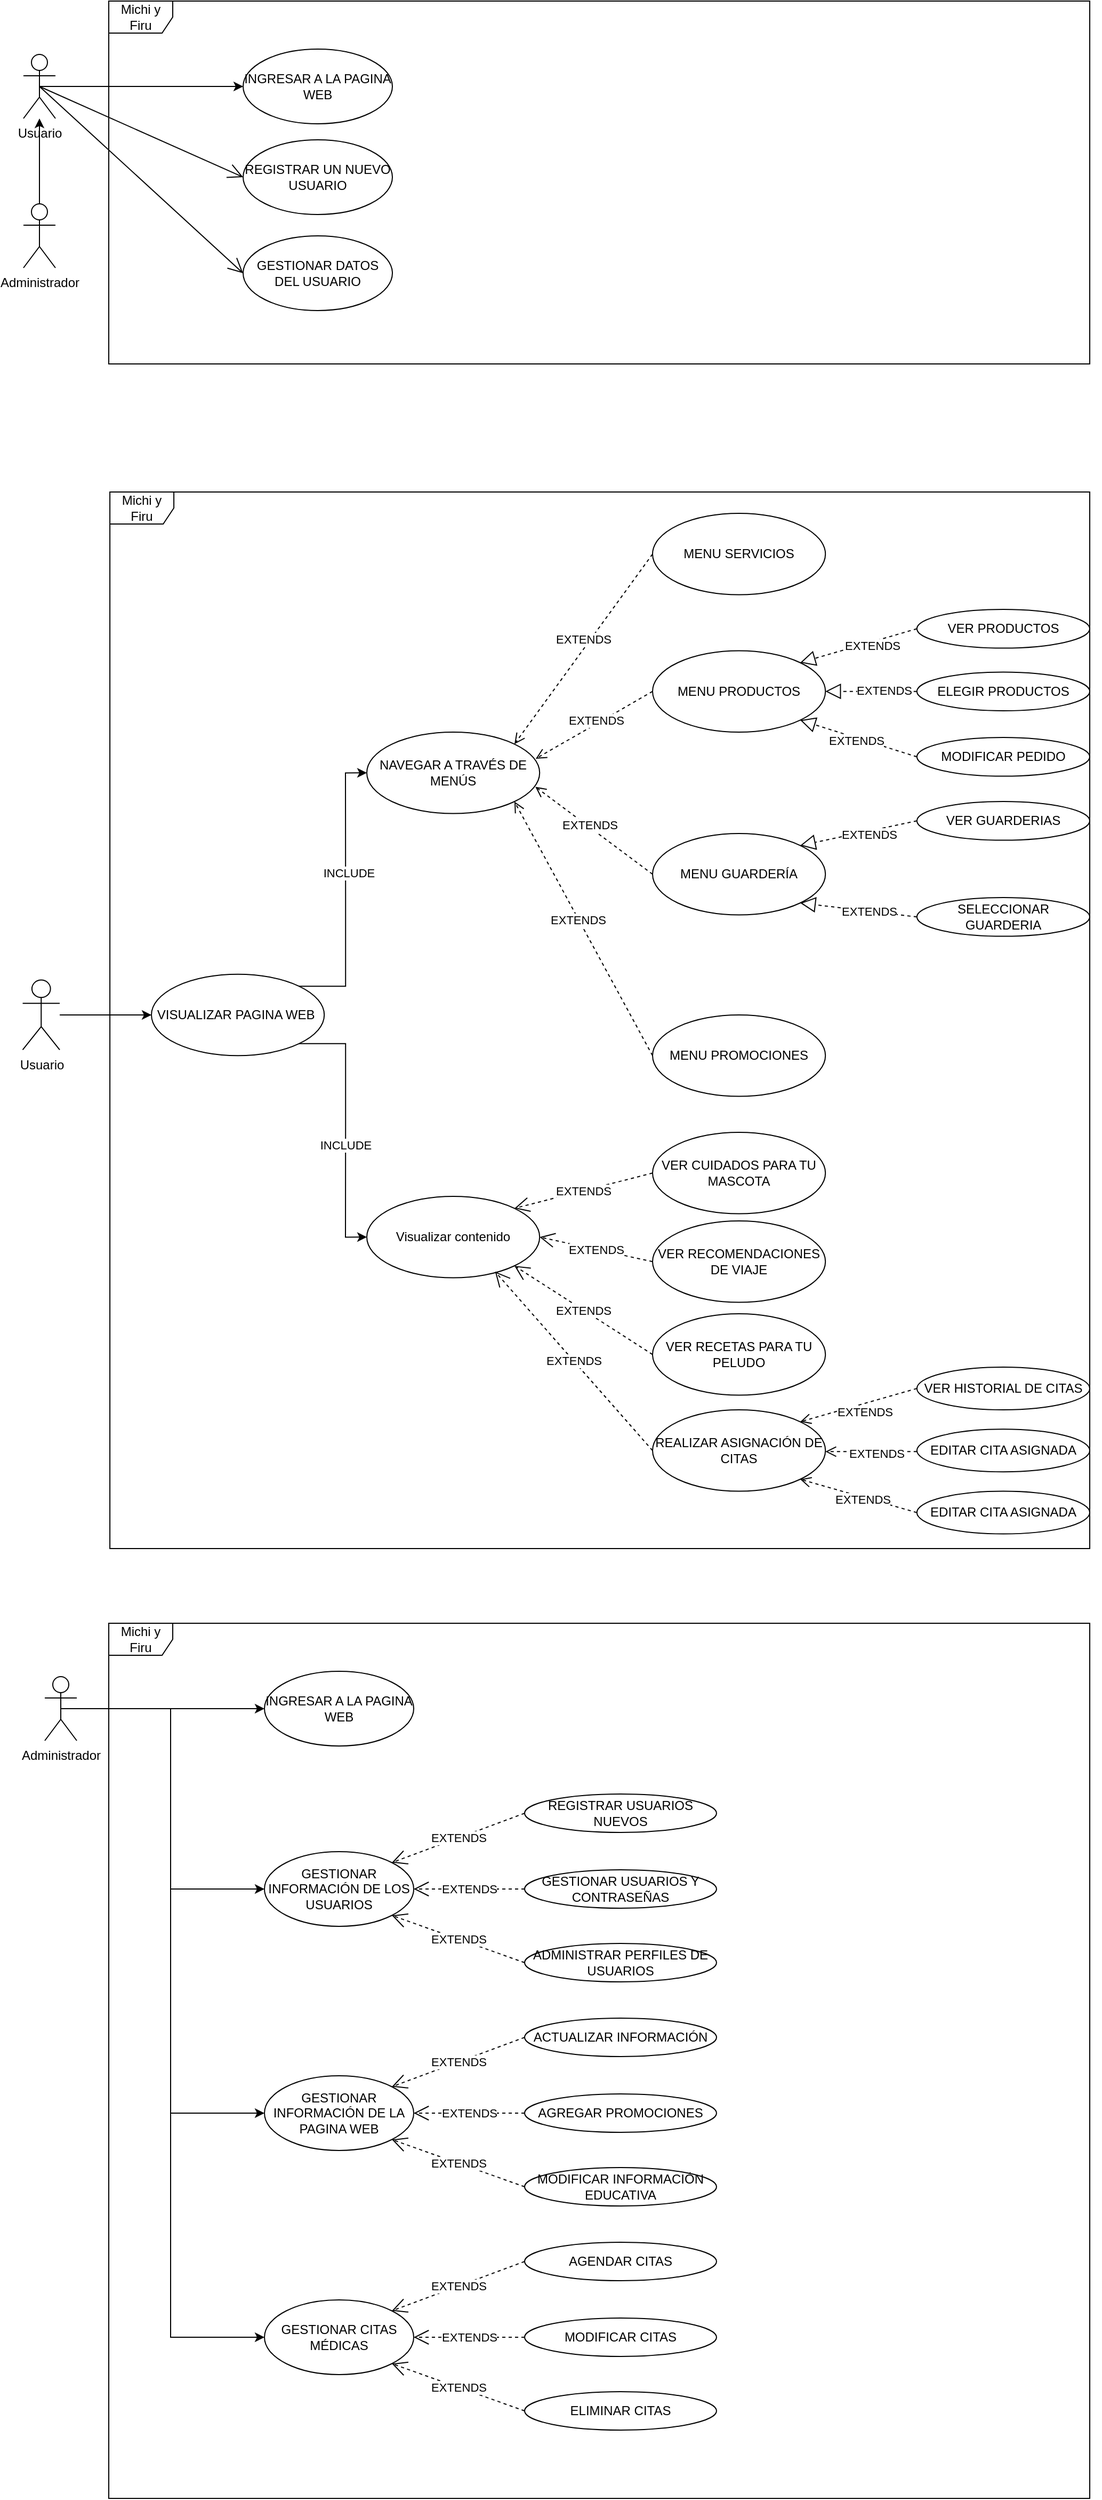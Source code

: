<mxfile version="22.0.8" type="device">
  <diagram name="Página-1" id="aVKlj-wph3ZYjXPx7Ir9">
    <mxGraphModel dx="1493" dy="584" grid="1" gridSize="10" guides="1" tooltips="1" connect="1" arrows="1" fold="1" page="1" pageScale="1" pageWidth="827" pageHeight="1169" math="0" shadow="0">
      <root>
        <mxCell id="0" />
        <mxCell id="1" parent="0" />
        <mxCell id="Cu-u3UZeV3YFpkfiLsuk-86" value="" style="group" vertex="1" connectable="0" parent="1">
          <mxGeometry x="39.26" y="480" width="1010.75" height="990" as="geometry" />
        </mxCell>
        <mxCell id="CFgbsGdyiQTh95iq2qeZ-24" value="Usuario" style="shape=umlActor;verticalLabelPosition=bottom;verticalAlign=top;html=1;outlineConnect=0;" parent="Cu-u3UZeV3YFpkfiLsuk-86" vertex="1">
          <mxGeometry y="457.3" width="34.737" height="65.4" as="geometry" />
        </mxCell>
        <mxCell id="CFgbsGdyiQTh95iq2qeZ-25" value="Michi y Firu" style="shape=umlFrame;whiteSpace=wrap;html=1;pointerEvents=0;" parent="Cu-u3UZeV3YFpkfiLsuk-86" vertex="1">
          <mxGeometry x="81.79" width="918.95" height="990" as="geometry" />
        </mxCell>
        <mxCell id="CFgbsGdyiQTh95iq2qeZ-28" value="VISUALIZAR PAGINA WEB&amp;nbsp;" style="ellipse;whiteSpace=wrap;html=1;" parent="Cu-u3UZeV3YFpkfiLsuk-86" vertex="1">
          <mxGeometry x="120.744" y="451.85" width="162.105" height="76.3" as="geometry" />
        </mxCell>
        <mxCell id="Cu-u3UZeV3YFpkfiLsuk-76" style="edgeStyle=orthogonalEdgeStyle;rounded=0;orthogonalLoop=1;jettySize=auto;html=1;" edge="1" parent="Cu-u3UZeV3YFpkfiLsuk-86" source="CFgbsGdyiQTh95iq2qeZ-24" target="CFgbsGdyiQTh95iq2qeZ-28">
          <mxGeometry relative="1" as="geometry" />
        </mxCell>
        <mxCell id="CFgbsGdyiQTh95iq2qeZ-32" value="NAVEGAR A TRAVÉS DE MENÚS" style="ellipse;whiteSpace=wrap;html=1;" parent="Cu-u3UZeV3YFpkfiLsuk-86" vertex="1">
          <mxGeometry x="322.744" y="225" width="162.105" height="76.3" as="geometry" />
        </mxCell>
        <mxCell id="CFgbsGdyiQTh95iq2qeZ-36" style="edgeStyle=orthogonalEdgeStyle;rounded=0;orthogonalLoop=1;jettySize=auto;html=1;exitX=1;exitY=0;exitDx=0;exitDy=0;entryX=0;entryY=0.5;entryDx=0;entryDy=0;" parent="Cu-u3UZeV3YFpkfiLsuk-86" source="CFgbsGdyiQTh95iq2qeZ-28" target="CFgbsGdyiQTh95iq2qeZ-32" edge="1">
          <mxGeometry relative="1" as="geometry" />
        </mxCell>
        <mxCell id="CFgbsGdyiQTh95iq2qeZ-37" value="INCLUDE" style="edgeLabel;html=1;align=center;verticalAlign=middle;resizable=0;points=[];" parent="CFgbsGdyiQTh95iq2qeZ-36" vertex="1" connectable="0">
          <mxGeometry x="0.137" y="-3" relative="1" as="geometry">
            <mxPoint as="offset" />
          </mxGeometry>
        </mxCell>
        <mxCell id="CFgbsGdyiQTh95iq2qeZ-34" value="Visualizar contenido" style="ellipse;whiteSpace=wrap;html=1;" parent="Cu-u3UZeV3YFpkfiLsuk-86" vertex="1">
          <mxGeometry x="322.744" y="660" width="162.105" height="76.3" as="geometry" />
        </mxCell>
        <mxCell id="CFgbsGdyiQTh95iq2qeZ-35" style="edgeStyle=orthogonalEdgeStyle;rounded=0;orthogonalLoop=1;jettySize=auto;html=1;exitX=1;exitY=1;exitDx=0;exitDy=0;entryX=0;entryY=0.5;entryDx=0;entryDy=0;" parent="Cu-u3UZeV3YFpkfiLsuk-86" source="CFgbsGdyiQTh95iq2qeZ-28" target="CFgbsGdyiQTh95iq2qeZ-34" edge="1">
          <mxGeometry relative="1" as="geometry" />
        </mxCell>
        <mxCell id="CFgbsGdyiQTh95iq2qeZ-38" value="INCLUDE" style="edgeLabel;html=1;align=center;verticalAlign=middle;resizable=0;points=[];" parent="CFgbsGdyiQTh95iq2qeZ-35" vertex="1" connectable="0">
          <mxGeometry x="0.133" relative="1" as="geometry">
            <mxPoint as="offset" />
          </mxGeometry>
        </mxCell>
        <mxCell id="CFgbsGdyiQTh95iq2qeZ-39" value="MENU SERVICIOS" style="ellipse;whiteSpace=wrap;html=1;" parent="Cu-u3UZeV3YFpkfiLsuk-86" vertex="1">
          <mxGeometry x="590.744" y="20" width="162.105" height="76.3" as="geometry" />
        </mxCell>
        <mxCell id="Cu-u3UZeV3YFpkfiLsuk-1" value="MENU PRODUCTOS" style="ellipse;whiteSpace=wrap;html=1;" vertex="1" parent="Cu-u3UZeV3YFpkfiLsuk-86">
          <mxGeometry x="590.744" y="148.7" width="162.105" height="76.3" as="geometry" />
        </mxCell>
        <mxCell id="Cu-u3UZeV3YFpkfiLsuk-2" value="MENU GUARDERÍA" style="ellipse;whiteSpace=wrap;html=1;" vertex="1" parent="Cu-u3UZeV3YFpkfiLsuk-86">
          <mxGeometry x="590.744" y="320" width="162.105" height="76.3" as="geometry" />
        </mxCell>
        <mxCell id="Cu-u3UZeV3YFpkfiLsuk-3" value="MENU PROMOCIONES" style="ellipse;whiteSpace=wrap;html=1;" vertex="1" parent="Cu-u3UZeV3YFpkfiLsuk-86">
          <mxGeometry x="590.744" y="490" width="162.105" height="76.3" as="geometry" />
        </mxCell>
        <mxCell id="Cu-u3UZeV3YFpkfiLsuk-12" value="EXTENDS" style="html=1;verticalAlign=bottom;endArrow=open;dashed=1;endSize=8;curved=0;rounded=0;exitX=0;exitY=0.5;exitDx=0;exitDy=0;entryX=1;entryY=0;entryDx=0;entryDy=0;" edge="1" parent="Cu-u3UZeV3YFpkfiLsuk-86" source="CFgbsGdyiQTh95iq2qeZ-39" target="CFgbsGdyiQTh95iq2qeZ-32">
          <mxGeometry relative="1" as="geometry">
            <mxPoint x="700.74" y="260" as="sourcePoint" />
            <mxPoint x="620.74" y="260" as="targetPoint" />
          </mxGeometry>
        </mxCell>
        <mxCell id="Cu-u3UZeV3YFpkfiLsuk-13" value="EXTENDS" style="html=1;verticalAlign=bottom;endArrow=open;dashed=1;endSize=8;curved=0;rounded=0;exitX=0;exitY=0.5;exitDx=0;exitDy=0;entryX=0.977;entryY=0.327;entryDx=0;entryDy=0;entryPerimeter=0;" edge="1" parent="Cu-u3UZeV3YFpkfiLsuk-86" source="Cu-u3UZeV3YFpkfiLsuk-1" target="CFgbsGdyiQTh95iq2qeZ-32">
          <mxGeometry x="0.015" y="5" relative="1" as="geometry">
            <mxPoint x="600.74" y="128" as="sourcePoint" />
            <mxPoint x="470.74" y="246" as="targetPoint" />
            <mxPoint as="offset" />
          </mxGeometry>
        </mxCell>
        <mxCell id="Cu-u3UZeV3YFpkfiLsuk-14" value="EXTENDS" style="html=1;verticalAlign=bottom;endArrow=open;dashed=1;endSize=8;curved=0;rounded=0;exitX=0;exitY=0.5;exitDx=0;exitDy=0;entryX=0.975;entryY=0.671;entryDx=0;entryDy=0;entryPerimeter=0;" edge="1" parent="Cu-u3UZeV3YFpkfiLsuk-86" source="Cu-u3UZeV3YFpkfiLsuk-2" target="CFgbsGdyiQTh95iq2qeZ-32">
          <mxGeometry x="0.015" y="5" relative="1" as="geometry">
            <mxPoint x="600.74" y="234" as="sourcePoint" />
            <mxPoint x="480.74" y="256" as="targetPoint" />
            <mxPoint as="offset" />
          </mxGeometry>
        </mxCell>
        <mxCell id="Cu-u3UZeV3YFpkfiLsuk-15" value="EXTENDS" style="html=1;verticalAlign=bottom;endArrow=open;dashed=1;endSize=8;curved=0;rounded=0;exitX=0;exitY=0.5;exitDx=0;exitDy=0;entryX=1;entryY=1;entryDx=0;entryDy=0;" edge="1" parent="Cu-u3UZeV3YFpkfiLsuk-86" source="Cu-u3UZeV3YFpkfiLsuk-3" target="CFgbsGdyiQTh95iq2qeZ-32">
          <mxGeometry x="0.015" y="5" relative="1" as="geometry">
            <mxPoint x="600.74" y="349" as="sourcePoint" />
            <mxPoint x="490.74" y="286" as="targetPoint" />
            <mxPoint as="offset" />
          </mxGeometry>
        </mxCell>
        <mxCell id="Cu-u3UZeV3YFpkfiLsuk-32" value="VER PRODUCTOS" style="ellipse;whiteSpace=wrap;html=1;" vertex="1" parent="Cu-u3UZeV3YFpkfiLsuk-86">
          <mxGeometry x="838.63" y="110" width="162.11" height="36.3" as="geometry" />
        </mxCell>
        <mxCell id="Cu-u3UZeV3YFpkfiLsuk-63" value="MODIFICAR PEDIDO" style="ellipse;whiteSpace=wrap;html=1;" vertex="1" parent="Cu-u3UZeV3YFpkfiLsuk-86">
          <mxGeometry x="838.63" y="230" width="162.11" height="36.3" as="geometry" />
        </mxCell>
        <mxCell id="Cu-u3UZeV3YFpkfiLsuk-62" value="ELEGIR PRODUCTOS" style="ellipse;whiteSpace=wrap;html=1;" vertex="1" parent="Cu-u3UZeV3YFpkfiLsuk-86">
          <mxGeometry x="838.63" y="168.7" width="162.11" height="36.3" as="geometry" />
        </mxCell>
        <mxCell id="Cu-u3UZeV3YFpkfiLsuk-64" value="" style="endArrow=block;dashed=1;endFill=0;endSize=12;html=1;rounded=0;exitX=0;exitY=0.5;exitDx=0;exitDy=0;entryX=1;entryY=0;entryDx=0;entryDy=0;" edge="1" parent="Cu-u3UZeV3YFpkfiLsuk-86" source="Cu-u3UZeV3YFpkfiLsuk-32" target="Cu-u3UZeV3YFpkfiLsuk-1">
          <mxGeometry width="160" relative="1" as="geometry">
            <mxPoint x="526.74" y="320" as="sourcePoint" />
            <mxPoint x="686.74" y="320" as="targetPoint" />
          </mxGeometry>
        </mxCell>
        <mxCell id="Cu-u3UZeV3YFpkfiLsuk-67" value="EXTENDS" style="edgeLabel;html=1;align=center;verticalAlign=middle;resizable=0;points=[];" vertex="1" connectable="0" parent="Cu-u3UZeV3YFpkfiLsuk-64">
          <mxGeometry x="-0.223" y="3" relative="1" as="geometry">
            <mxPoint as="offset" />
          </mxGeometry>
        </mxCell>
        <mxCell id="Cu-u3UZeV3YFpkfiLsuk-65" value="" style="endArrow=block;dashed=1;endFill=0;endSize=12;html=1;rounded=0;exitX=0;exitY=0.5;exitDx=0;exitDy=0;entryX=1;entryY=0.5;entryDx=0;entryDy=0;" edge="1" parent="Cu-u3UZeV3YFpkfiLsuk-86" source="Cu-u3UZeV3YFpkfiLsuk-62" target="Cu-u3UZeV3YFpkfiLsuk-1">
          <mxGeometry width="160" relative="1" as="geometry">
            <mxPoint x="803.74" y="184" as="sourcePoint" />
            <mxPoint x="739.74" y="207" as="targetPoint" />
          </mxGeometry>
        </mxCell>
        <mxCell id="Cu-u3UZeV3YFpkfiLsuk-68" value="EXTENDS" style="edgeLabel;html=1;align=center;verticalAlign=middle;resizable=0;points=[];" vertex="1" connectable="0" parent="Cu-u3UZeV3YFpkfiLsuk-65">
          <mxGeometry x="-0.275" y="-1" relative="1" as="geometry">
            <mxPoint as="offset" />
          </mxGeometry>
        </mxCell>
        <mxCell id="Cu-u3UZeV3YFpkfiLsuk-66" value="" style="endArrow=block;dashed=1;endFill=0;endSize=12;html=1;rounded=0;exitX=0;exitY=0.5;exitDx=0;exitDy=0;entryX=1;entryY=1;entryDx=0;entryDy=0;" edge="1" parent="Cu-u3UZeV3YFpkfiLsuk-86" source="Cu-u3UZeV3YFpkfiLsuk-63" target="Cu-u3UZeV3YFpkfiLsuk-1">
          <mxGeometry width="160" relative="1" as="geometry">
            <mxPoint x="803.74" y="184" as="sourcePoint" />
            <mxPoint x="739.74" y="207" as="targetPoint" />
          </mxGeometry>
        </mxCell>
        <mxCell id="Cu-u3UZeV3YFpkfiLsuk-69" value="EXTENDS" style="edgeLabel;html=1;align=center;verticalAlign=middle;resizable=0;points=[];" vertex="1" connectable="0" parent="Cu-u3UZeV3YFpkfiLsuk-66">
          <mxGeometry x="0.028" y="2" relative="1" as="geometry">
            <mxPoint as="offset" />
          </mxGeometry>
        </mxCell>
        <mxCell id="Cu-u3UZeV3YFpkfiLsuk-70" value="VER GUARDERIAS" style="ellipse;whiteSpace=wrap;html=1;" vertex="1" parent="Cu-u3UZeV3YFpkfiLsuk-86">
          <mxGeometry x="838.63" y="290" width="162.11" height="36.3" as="geometry" />
        </mxCell>
        <mxCell id="Cu-u3UZeV3YFpkfiLsuk-71" value="SELECCIONAR GUARDERIA" style="ellipse;whiteSpace=wrap;html=1;" vertex="1" parent="Cu-u3UZeV3YFpkfiLsuk-86">
          <mxGeometry x="838.63" y="380" width="162.11" height="36.3" as="geometry" />
        </mxCell>
        <mxCell id="Cu-u3UZeV3YFpkfiLsuk-72" value="" style="endArrow=block;dashed=1;endFill=0;endSize=12;html=1;rounded=0;exitX=0;exitY=0.5;exitDx=0;exitDy=0;entryX=1;entryY=0;entryDx=0;entryDy=0;" edge="1" parent="Cu-u3UZeV3YFpkfiLsuk-86" source="Cu-u3UZeV3YFpkfiLsuk-70" target="Cu-u3UZeV3YFpkfiLsuk-2">
          <mxGeometry width="160" relative="1" as="geometry">
            <mxPoint x="926.74" y="350" as="sourcePoint" />
            <mxPoint x="766.74" y="350" as="targetPoint" />
          </mxGeometry>
        </mxCell>
        <mxCell id="Cu-u3UZeV3YFpkfiLsuk-74" value="EXTENDS" style="edgeLabel;html=1;align=center;verticalAlign=middle;resizable=0;points=[];" vertex="1" connectable="0" parent="Cu-u3UZeV3YFpkfiLsuk-72">
          <mxGeometry x="-0.164" y="3" relative="1" as="geometry">
            <mxPoint as="offset" />
          </mxGeometry>
        </mxCell>
        <mxCell id="Cu-u3UZeV3YFpkfiLsuk-73" value="" style="endArrow=block;dashed=1;endFill=0;endSize=12;html=1;rounded=0;exitX=0;exitY=0.5;exitDx=0;exitDy=0;entryX=1;entryY=1;entryDx=0;entryDy=0;" edge="1" parent="Cu-u3UZeV3YFpkfiLsuk-86" source="Cu-u3UZeV3YFpkfiLsuk-71" target="Cu-u3UZeV3YFpkfiLsuk-2">
          <mxGeometry width="160" relative="1" as="geometry">
            <mxPoint x="926.74" y="350" as="sourcePoint" />
            <mxPoint x="766.74" y="350" as="targetPoint" />
          </mxGeometry>
        </mxCell>
        <mxCell id="Cu-u3UZeV3YFpkfiLsuk-75" value="EXTENDS" style="edgeLabel;html=1;align=center;verticalAlign=middle;resizable=0;points=[];" vertex="1" connectable="0" parent="Cu-u3UZeV3YFpkfiLsuk-73">
          <mxGeometry x="-0.1" y="4" relative="1" as="geometry">
            <mxPoint x="4" y="-4" as="offset" />
          </mxGeometry>
        </mxCell>
        <mxCell id="Cu-u3UZeV3YFpkfiLsuk-77" value="VER CUIDADOS PARA TU MASCOTA" style="ellipse;whiteSpace=wrap;html=1;" vertex="1" parent="Cu-u3UZeV3YFpkfiLsuk-86">
          <mxGeometry x="590.744" y="600" width="162.105" height="76.3" as="geometry" />
        </mxCell>
        <mxCell id="Cu-u3UZeV3YFpkfiLsuk-78" value="VER RECOMENDACIONES DE VIAJE" style="ellipse;whiteSpace=wrap;html=1;" vertex="1" parent="Cu-u3UZeV3YFpkfiLsuk-86">
          <mxGeometry x="590.744" y="683" width="162.105" height="76.3" as="geometry" />
        </mxCell>
        <mxCell id="Cu-u3UZeV3YFpkfiLsuk-79" value="VER RECETAS PARA TU PELUDO" style="ellipse;whiteSpace=wrap;html=1;" vertex="1" parent="Cu-u3UZeV3YFpkfiLsuk-86">
          <mxGeometry x="590.744" y="770" width="162.105" height="76.3" as="geometry" />
        </mxCell>
        <mxCell id="Cu-u3UZeV3YFpkfiLsuk-80" value="REALIZAR ASIGNACIÓN DE CITAS" style="ellipse;whiteSpace=wrap;html=1;" vertex="1" parent="Cu-u3UZeV3YFpkfiLsuk-86">
          <mxGeometry x="590.744" y="860" width="162.105" height="76.3" as="geometry" />
        </mxCell>
        <mxCell id="Cu-u3UZeV3YFpkfiLsuk-82" value="EXTENDS" style="endArrow=open;endSize=12;dashed=1;html=1;rounded=0;exitX=0;exitY=0.5;exitDx=0;exitDy=0;entryX=1;entryY=0;entryDx=0;entryDy=0;" edge="1" parent="Cu-u3UZeV3YFpkfiLsuk-86" source="Cu-u3UZeV3YFpkfiLsuk-77" target="CFgbsGdyiQTh95iq2qeZ-34">
          <mxGeometry width="160" relative="1" as="geometry">
            <mxPoint x="426.74" y="700" as="sourcePoint" />
            <mxPoint x="586.74" y="700" as="targetPoint" />
          </mxGeometry>
        </mxCell>
        <mxCell id="Cu-u3UZeV3YFpkfiLsuk-83" value="EXTENDS" style="endArrow=open;endSize=12;dashed=1;html=1;rounded=0;exitX=0;exitY=0.5;exitDx=0;exitDy=0;entryX=1;entryY=0.5;entryDx=0;entryDy=0;" edge="1" parent="Cu-u3UZeV3YFpkfiLsuk-86" source="Cu-u3UZeV3YFpkfiLsuk-78" target="CFgbsGdyiQTh95iq2qeZ-34">
          <mxGeometry width="160" relative="1" as="geometry">
            <mxPoint x="600.74" y="648" as="sourcePoint" />
            <mxPoint x="470.74" y="681" as="targetPoint" />
          </mxGeometry>
        </mxCell>
        <mxCell id="Cu-u3UZeV3YFpkfiLsuk-84" value="EXTENDS" style="endArrow=open;endSize=12;dashed=1;html=1;rounded=0;exitX=0;exitY=0.5;exitDx=0;exitDy=0;entryX=1;entryY=1;entryDx=0;entryDy=0;" edge="1" parent="Cu-u3UZeV3YFpkfiLsuk-86" source="Cu-u3UZeV3YFpkfiLsuk-79" target="CFgbsGdyiQTh95iq2qeZ-34">
          <mxGeometry width="160" relative="1" as="geometry">
            <mxPoint x="610.74" y="658" as="sourcePoint" />
            <mxPoint x="480.74" y="691" as="targetPoint" />
          </mxGeometry>
        </mxCell>
        <mxCell id="Cu-u3UZeV3YFpkfiLsuk-85" value="EXTENDS" style="endArrow=open;endSize=12;dashed=1;html=1;rounded=0;exitX=0;exitY=0.5;exitDx=0;exitDy=0;entryX=0.742;entryY=0.924;entryDx=0;entryDy=0;entryPerimeter=0;" edge="1" parent="Cu-u3UZeV3YFpkfiLsuk-86" source="Cu-u3UZeV3YFpkfiLsuk-80" target="CFgbsGdyiQTh95iq2qeZ-34">
          <mxGeometry width="160" relative="1" as="geometry">
            <mxPoint x="600.74" y="818" as="sourcePoint" />
            <mxPoint x="471.74" y="735" as="targetPoint" />
          </mxGeometry>
        </mxCell>
        <mxCell id="Cu-u3UZeV3YFpkfiLsuk-88" value="VER HISTORIAL DE CITAS" style="ellipse;whiteSpace=wrap;html=1;" vertex="1" parent="Cu-u3UZeV3YFpkfiLsuk-86">
          <mxGeometry x="838.64" y="820" width="162.11" height="40" as="geometry" />
        </mxCell>
        <mxCell id="Cu-u3UZeV3YFpkfiLsuk-91" value="EXTENDS" style="html=1;verticalAlign=bottom;endArrow=open;dashed=1;endSize=8;curved=0;rounded=0;exitX=0;exitY=0.5;exitDx=0;exitDy=0;entryX=1;entryY=0;entryDx=0;entryDy=0;" edge="1" parent="Cu-u3UZeV3YFpkfiLsuk-86" source="Cu-u3UZeV3YFpkfiLsuk-88" target="Cu-u3UZeV3YFpkfiLsuk-80">
          <mxGeometry x="-0.033" y="16" relative="1" as="geometry">
            <mxPoint x="600.74" y="770" as="sourcePoint" />
            <mxPoint x="520.74" y="770" as="targetPoint" />
            <mxPoint y="1" as="offset" />
          </mxGeometry>
        </mxCell>
        <mxCell id="Cu-u3UZeV3YFpkfiLsuk-93" value="EDITAR CITA ASIGNADA" style="ellipse;whiteSpace=wrap;html=1;" vertex="1" parent="Cu-u3UZeV3YFpkfiLsuk-86">
          <mxGeometry x="838.64" y="878.15" width="162.11" height="40" as="geometry" />
        </mxCell>
        <mxCell id="Cu-u3UZeV3YFpkfiLsuk-94" value="EXTENDS" style="html=1;verticalAlign=bottom;endArrow=open;dashed=1;endSize=8;curved=0;rounded=0;exitX=0;exitY=0.5;exitDx=0;exitDy=0;entryX=1;entryY=0.5;entryDx=0;entryDy=0;" edge="1" parent="Cu-u3UZeV3YFpkfiLsuk-86">
          <mxGeometry x="-0.117" y="11" relative="1" as="geometry">
            <mxPoint x="838.64" y="899.15" as="sourcePoint" />
            <mxPoint x="752.849" y="899.15" as="targetPoint" />
            <mxPoint as="offset" />
          </mxGeometry>
        </mxCell>
        <mxCell id="Cu-u3UZeV3YFpkfiLsuk-95" value="EDITAR CITA ASIGNADA" style="ellipse;whiteSpace=wrap;html=1;" vertex="1" parent="Cu-u3UZeV3YFpkfiLsuk-86">
          <mxGeometry x="838.64" y="936.3" width="162.11" height="40" as="geometry" />
        </mxCell>
        <mxCell id="Cu-u3UZeV3YFpkfiLsuk-96" value="EXTENDS" style="html=1;verticalAlign=bottom;endArrow=open;dashed=1;endSize=8;curved=0;rounded=0;exitX=0;exitY=0.5;exitDx=0;exitDy=0;entryX=1;entryY=1;entryDx=0;entryDy=0;" edge="1" parent="Cu-u3UZeV3YFpkfiLsuk-86" source="Cu-u3UZeV3YFpkfiLsuk-95" target="Cu-u3UZeV3YFpkfiLsuk-80">
          <mxGeometry x="-0.117" y="11" relative="1" as="geometry">
            <mxPoint x="848.64" y="909.15" as="sourcePoint" />
            <mxPoint x="762.849" y="909.15" as="targetPoint" />
            <mxPoint as="offset" />
          </mxGeometry>
        </mxCell>
        <mxCell id="Cu-u3UZeV3YFpkfiLsuk-119" value="" style="group" vertex="1" connectable="0" parent="1">
          <mxGeometry x="60" y="1540" width="980" height="820" as="geometry" />
        </mxCell>
        <mxCell id="Cu-u3UZeV3YFpkfiLsuk-130" style="edgeStyle=orthogonalEdgeStyle;rounded=0;orthogonalLoop=1;jettySize=auto;html=1;exitX=0.5;exitY=0.5;exitDx=0;exitDy=0;exitPerimeter=0;entryX=0;entryY=0.5;entryDx=0;entryDy=0;" edge="1" parent="Cu-u3UZeV3YFpkfiLsuk-119" source="Cu-u3UZeV3YFpkfiLsuk-120" target="Cu-u3UZeV3YFpkfiLsuk-126">
          <mxGeometry relative="1" as="geometry" />
        </mxCell>
        <mxCell id="Cu-u3UZeV3YFpkfiLsuk-131" style="edgeStyle=orthogonalEdgeStyle;rounded=0;orthogonalLoop=1;jettySize=auto;html=1;exitX=0.5;exitY=0.5;exitDx=0;exitDy=0;exitPerimeter=0;entryX=0;entryY=0.5;entryDx=0;entryDy=0;" edge="1" parent="Cu-u3UZeV3YFpkfiLsuk-119" source="Cu-u3UZeV3YFpkfiLsuk-120" target="Cu-u3UZeV3YFpkfiLsuk-127">
          <mxGeometry relative="1" as="geometry" />
        </mxCell>
        <mxCell id="Cu-u3UZeV3YFpkfiLsuk-135" style="edgeStyle=orthogonalEdgeStyle;rounded=0;orthogonalLoop=1;jettySize=auto;html=1;exitX=0.5;exitY=0.5;exitDx=0;exitDy=0;exitPerimeter=0;entryX=0;entryY=0.5;entryDx=0;entryDy=0;" edge="1" parent="Cu-u3UZeV3YFpkfiLsuk-119" source="Cu-u3UZeV3YFpkfiLsuk-120" target="Cu-u3UZeV3YFpkfiLsuk-134">
          <mxGeometry relative="1" as="geometry" />
        </mxCell>
        <mxCell id="Cu-u3UZeV3YFpkfiLsuk-120" value="Administrador" style="shape=umlActor;verticalLabelPosition=bottom;verticalAlign=top;html=1;outlineConnect=0;container=0;" vertex="1" parent="Cu-u3UZeV3YFpkfiLsuk-119">
          <mxGeometry y="50" width="30" height="60" as="geometry" />
        </mxCell>
        <mxCell id="Cu-u3UZeV3YFpkfiLsuk-121" value="Michi y Firu" style="shape=umlFrame;whiteSpace=wrap;html=1;pointerEvents=0;container=0;" vertex="1" parent="Cu-u3UZeV3YFpkfiLsuk-119">
          <mxGeometry x="60" width="920" height="820" as="geometry" />
        </mxCell>
        <mxCell id="Cu-u3UZeV3YFpkfiLsuk-124" value="INGRESAR A LA PAGINA WEB" style="ellipse;whiteSpace=wrap;html=1;container=0;" vertex="1" parent="Cu-u3UZeV3YFpkfiLsuk-119">
          <mxGeometry x="206" y="45" width="140" height="70" as="geometry" />
        </mxCell>
        <mxCell id="Cu-u3UZeV3YFpkfiLsuk-125" style="edgeStyle=orthogonalEdgeStyle;rounded=0;orthogonalLoop=1;jettySize=auto;html=1;exitX=0.5;exitY=0.5;exitDx=0;exitDy=0;exitPerimeter=0;" edge="1" parent="Cu-u3UZeV3YFpkfiLsuk-119" source="Cu-u3UZeV3YFpkfiLsuk-120" target="Cu-u3UZeV3YFpkfiLsuk-124">
          <mxGeometry relative="1" as="geometry" />
        </mxCell>
        <mxCell id="Cu-u3UZeV3YFpkfiLsuk-126" value="GESTIONAR INFORMACIÓN DE LOS USUARIOS" style="ellipse;whiteSpace=wrap;html=1;container=0;" vertex="1" parent="Cu-u3UZeV3YFpkfiLsuk-119">
          <mxGeometry x="206" y="214" width="140" height="70" as="geometry" />
        </mxCell>
        <mxCell id="Cu-u3UZeV3YFpkfiLsuk-127" value="GESTIONAR INFORMACIÓN DE LA PAGINA WEB" style="ellipse;whiteSpace=wrap;html=1;container=0;" vertex="1" parent="Cu-u3UZeV3YFpkfiLsuk-119">
          <mxGeometry x="206" y="424" width="140" height="70" as="geometry" />
        </mxCell>
        <mxCell id="Cu-u3UZeV3YFpkfiLsuk-132" value="REGISTRAR USUARIOS NUEVOS" style="ellipse;whiteSpace=wrap;html=1;container=0;" vertex="1" parent="Cu-u3UZeV3YFpkfiLsuk-119">
          <mxGeometry x="450" y="160" width="180" height="36" as="geometry" />
        </mxCell>
        <mxCell id="Cu-u3UZeV3YFpkfiLsuk-133" value="GESTIONAR USUARIOS Y CONTRASEÑAS" style="ellipse;whiteSpace=wrap;html=1;container=0;" vertex="1" parent="Cu-u3UZeV3YFpkfiLsuk-119">
          <mxGeometry x="450" y="231" width="180" height="36" as="geometry" />
        </mxCell>
        <mxCell id="Cu-u3UZeV3YFpkfiLsuk-134" value="GESTIONAR CITAS MÉDICAS" style="ellipse;whiteSpace=wrap;html=1;container=0;" vertex="1" parent="Cu-u3UZeV3YFpkfiLsuk-119">
          <mxGeometry x="206" y="634" width="140" height="70" as="geometry" />
        </mxCell>
        <mxCell id="Cu-u3UZeV3YFpkfiLsuk-136" value="ADMINISTRAR PERFILES DE USUARIOS" style="ellipse;whiteSpace=wrap;html=1;container=0;" vertex="1" parent="Cu-u3UZeV3YFpkfiLsuk-119">
          <mxGeometry x="450" y="300" width="180" height="36" as="geometry" />
        </mxCell>
        <mxCell id="Cu-u3UZeV3YFpkfiLsuk-137" value="EXTENDS" style="endArrow=open;endSize=12;dashed=1;html=1;rounded=0;exitX=0;exitY=0.5;exitDx=0;exitDy=0;entryX=1;entryY=0;entryDx=0;entryDy=0;" edge="1" parent="Cu-u3UZeV3YFpkfiLsuk-119" source="Cu-u3UZeV3YFpkfiLsuk-132" target="Cu-u3UZeV3YFpkfiLsuk-126">
          <mxGeometry width="160" relative="1" as="geometry">
            <mxPoint x="300" y="280" as="sourcePoint" />
            <mxPoint x="460" y="280" as="targetPoint" />
          </mxGeometry>
        </mxCell>
        <mxCell id="Cu-u3UZeV3YFpkfiLsuk-138" value="EXTENDS" style="endArrow=open;endSize=12;dashed=1;html=1;rounded=0;exitX=0;exitY=0.5;exitDx=0;exitDy=0;entryX=1;entryY=0.5;entryDx=0;entryDy=0;" edge="1" parent="Cu-u3UZeV3YFpkfiLsuk-119" source="Cu-u3UZeV3YFpkfiLsuk-133" target="Cu-u3UZeV3YFpkfiLsuk-126">
          <mxGeometry width="160" relative="1" as="geometry">
            <mxPoint x="300" y="280" as="sourcePoint" />
            <mxPoint x="460" y="280" as="targetPoint" />
          </mxGeometry>
        </mxCell>
        <mxCell id="Cu-u3UZeV3YFpkfiLsuk-139" value="EXTENDS" style="endArrow=open;endSize=12;dashed=1;html=1;rounded=0;exitX=0;exitY=0.5;exitDx=0;exitDy=0;entryX=1;entryY=1;entryDx=0;entryDy=0;" edge="1" parent="Cu-u3UZeV3YFpkfiLsuk-119" source="Cu-u3UZeV3YFpkfiLsuk-136" target="Cu-u3UZeV3YFpkfiLsuk-126">
          <mxGeometry width="160" relative="1" as="geometry">
            <mxPoint x="300" y="280" as="sourcePoint" />
            <mxPoint x="460" y="280" as="targetPoint" />
          </mxGeometry>
        </mxCell>
        <mxCell id="Cu-u3UZeV3YFpkfiLsuk-147" value="ACTUALIZAR INFORMACIÓN" style="ellipse;whiteSpace=wrap;html=1;container=0;" vertex="1" parent="Cu-u3UZeV3YFpkfiLsuk-119">
          <mxGeometry x="450" y="370" width="180" height="36" as="geometry" />
        </mxCell>
        <mxCell id="Cu-u3UZeV3YFpkfiLsuk-148" value="AGREGAR PROMOCIONES" style="ellipse;whiteSpace=wrap;html=1;container=0;" vertex="1" parent="Cu-u3UZeV3YFpkfiLsuk-119">
          <mxGeometry x="450" y="441" width="180" height="36" as="geometry" />
        </mxCell>
        <mxCell id="Cu-u3UZeV3YFpkfiLsuk-149" value="MODIFICAR INFORMACIÓN EDUCATIVA" style="ellipse;whiteSpace=wrap;html=1;container=0;" vertex="1" parent="Cu-u3UZeV3YFpkfiLsuk-119">
          <mxGeometry x="450" y="510" width="180" height="36" as="geometry" />
        </mxCell>
        <mxCell id="Cu-u3UZeV3YFpkfiLsuk-150" value="EXTENDS" style="endArrow=open;endSize=12;dashed=1;html=1;rounded=0;exitX=0;exitY=0.5;exitDx=0;exitDy=0;entryX=1;entryY=0;entryDx=0;entryDy=0;" edge="1" parent="Cu-u3UZeV3YFpkfiLsuk-119" source="Cu-u3UZeV3YFpkfiLsuk-147" target="Cu-u3UZeV3YFpkfiLsuk-127">
          <mxGeometry width="160" relative="1" as="geometry">
            <mxPoint x="300" y="490" as="sourcePoint" />
            <mxPoint x="326" y="434" as="targetPoint" />
          </mxGeometry>
        </mxCell>
        <mxCell id="Cu-u3UZeV3YFpkfiLsuk-151" value="EXTENDS" style="endArrow=open;endSize=12;dashed=1;html=1;rounded=0;exitX=0;exitY=0.5;exitDx=0;exitDy=0;entryX=1;entryY=0.5;entryDx=0;entryDy=0;" edge="1" parent="Cu-u3UZeV3YFpkfiLsuk-119" source="Cu-u3UZeV3YFpkfiLsuk-148" target="Cu-u3UZeV3YFpkfiLsuk-127">
          <mxGeometry width="160" relative="1" as="geometry">
            <mxPoint x="300" y="490" as="sourcePoint" />
            <mxPoint x="346" y="459" as="targetPoint" />
          </mxGeometry>
        </mxCell>
        <mxCell id="Cu-u3UZeV3YFpkfiLsuk-152" value="EXTENDS" style="endArrow=open;endSize=12;dashed=1;html=1;rounded=0;exitX=0;exitY=0.5;exitDx=0;exitDy=0;entryX=1;entryY=1;entryDx=0;entryDy=0;" edge="1" parent="Cu-u3UZeV3YFpkfiLsuk-119" source="Cu-u3UZeV3YFpkfiLsuk-149" target="Cu-u3UZeV3YFpkfiLsuk-127">
          <mxGeometry width="160" relative="1" as="geometry">
            <mxPoint x="300" y="490" as="sourcePoint" />
            <mxPoint x="326" y="484" as="targetPoint" />
          </mxGeometry>
        </mxCell>
        <mxCell id="Cu-u3UZeV3YFpkfiLsuk-165" value="AGENDAR CITAS" style="ellipse;whiteSpace=wrap;html=1;container=0;" vertex="1" parent="Cu-u3UZeV3YFpkfiLsuk-119">
          <mxGeometry x="450" y="580" width="180" height="36" as="geometry" />
        </mxCell>
        <mxCell id="Cu-u3UZeV3YFpkfiLsuk-166" value="MODIFICAR CITAS" style="ellipse;whiteSpace=wrap;html=1;container=0;" vertex="1" parent="Cu-u3UZeV3YFpkfiLsuk-119">
          <mxGeometry x="450" y="651" width="180" height="36" as="geometry" />
        </mxCell>
        <mxCell id="Cu-u3UZeV3YFpkfiLsuk-167" value="ELIMINAR CITAS" style="ellipse;whiteSpace=wrap;html=1;container=0;" vertex="1" parent="Cu-u3UZeV3YFpkfiLsuk-119">
          <mxGeometry x="450" y="720" width="180" height="36" as="geometry" />
        </mxCell>
        <mxCell id="Cu-u3UZeV3YFpkfiLsuk-168" value="EXTENDS" style="endArrow=open;endSize=12;dashed=1;html=1;rounded=0;exitX=0;exitY=0.5;exitDx=0;exitDy=0;entryX=1;entryY=0;entryDx=0;entryDy=0;" edge="1" parent="Cu-u3UZeV3YFpkfiLsuk-119" source="Cu-u3UZeV3YFpkfiLsuk-165" target="Cu-u3UZeV3YFpkfiLsuk-134">
          <mxGeometry width="160" relative="1" as="geometry">
            <mxPoint x="300" y="700" as="sourcePoint" />
            <mxPoint x="350" y="640" as="targetPoint" />
          </mxGeometry>
        </mxCell>
        <mxCell id="Cu-u3UZeV3YFpkfiLsuk-169" value="EXTENDS" style="endArrow=open;endSize=12;dashed=1;html=1;rounded=0;exitX=0;exitY=0.5;exitDx=0;exitDy=0;entryX=1;entryY=0.5;entryDx=0;entryDy=0;" edge="1" parent="Cu-u3UZeV3YFpkfiLsuk-119" source="Cu-u3UZeV3YFpkfiLsuk-166" target="Cu-u3UZeV3YFpkfiLsuk-134">
          <mxGeometry width="160" relative="1" as="geometry">
            <mxPoint x="300" y="700" as="sourcePoint" />
            <mxPoint x="370" y="669" as="targetPoint" />
          </mxGeometry>
        </mxCell>
        <mxCell id="Cu-u3UZeV3YFpkfiLsuk-170" value="EXTENDS" style="endArrow=open;endSize=12;dashed=1;html=1;rounded=0;exitX=0;exitY=0.5;exitDx=0;exitDy=0;entryX=1;entryY=1;entryDx=0;entryDy=0;" edge="1" parent="Cu-u3UZeV3YFpkfiLsuk-119" source="Cu-u3UZeV3YFpkfiLsuk-167" target="Cu-u3UZeV3YFpkfiLsuk-134">
          <mxGeometry width="160" relative="1" as="geometry">
            <mxPoint x="300" y="700" as="sourcePoint" />
            <mxPoint x="320" y="730" as="targetPoint" />
          </mxGeometry>
        </mxCell>
        <mxCell id="Cu-u3UZeV3YFpkfiLsuk-171" value="" style="group" vertex="1" connectable="0" parent="1">
          <mxGeometry x="40" y="20" width="1000" height="340" as="geometry" />
        </mxCell>
        <mxCell id="Cu-u3UZeV3YFpkfiLsuk-87" value="" style="group" vertex="1" connectable="0" parent="Cu-u3UZeV3YFpkfiLsuk-171">
          <mxGeometry width="460" height="340" as="geometry" />
        </mxCell>
        <mxCell id="CFgbsGdyiQTh95iq2qeZ-1" value="Usuario" style="shape=umlActor;verticalLabelPosition=bottom;verticalAlign=top;html=1;outlineConnect=0;container=0;" parent="Cu-u3UZeV3YFpkfiLsuk-87" vertex="1">
          <mxGeometry y="50" width="30" height="60" as="geometry" />
        </mxCell>
        <mxCell id="CFgbsGdyiQTh95iq2qeZ-5" style="edgeStyle=orthogonalEdgeStyle;rounded=0;orthogonalLoop=1;jettySize=auto;html=1;" parent="Cu-u3UZeV3YFpkfiLsuk-87" source="CFgbsGdyiQTh95iq2qeZ-3" target="CFgbsGdyiQTh95iq2qeZ-1" edge="1">
          <mxGeometry relative="1" as="geometry" />
        </mxCell>
        <mxCell id="CFgbsGdyiQTh95iq2qeZ-3" value="Administrador" style="shape=umlActor;verticalLabelPosition=bottom;verticalAlign=top;html=1;container=0;" parent="Cu-u3UZeV3YFpkfiLsuk-87" vertex="1">
          <mxGeometry y="190" width="30" height="60" as="geometry" />
        </mxCell>
        <mxCell id="CFgbsGdyiQTh95iq2qeZ-6" value="INGRESAR A LA PAGINA WEB" style="ellipse;whiteSpace=wrap;html=1;container=0;" parent="Cu-u3UZeV3YFpkfiLsuk-87" vertex="1">
          <mxGeometry x="206" y="45" width="140" height="70" as="geometry" />
        </mxCell>
        <mxCell id="Cu-u3UZeV3YFpkfiLsuk-16" style="edgeStyle=orthogonalEdgeStyle;rounded=0;orthogonalLoop=1;jettySize=auto;html=1;exitX=0.5;exitY=0.5;exitDx=0;exitDy=0;exitPerimeter=0;" edge="1" parent="Cu-u3UZeV3YFpkfiLsuk-87" source="CFgbsGdyiQTh95iq2qeZ-1" target="CFgbsGdyiQTh95iq2qeZ-6">
          <mxGeometry relative="1" as="geometry" />
        </mxCell>
        <mxCell id="Cu-u3UZeV3YFpkfiLsuk-17" value="REGISTRAR UN NUEVO USUARIO" style="ellipse;whiteSpace=wrap;html=1;container=0;" vertex="1" parent="Cu-u3UZeV3YFpkfiLsuk-87">
          <mxGeometry x="206" y="130" width="140" height="70" as="geometry" />
        </mxCell>
        <mxCell id="Cu-u3UZeV3YFpkfiLsuk-26" value="GESTIONAR DATOS DEL USUARIO" style="ellipse;whiteSpace=wrap;html=1;container=0;" vertex="1" parent="Cu-u3UZeV3YFpkfiLsuk-87">
          <mxGeometry x="206" y="220" width="140" height="70" as="geometry" />
        </mxCell>
        <mxCell id="Cu-u3UZeV3YFpkfiLsuk-30" value="" style="endArrow=open;endFill=1;endSize=12;html=1;rounded=0;exitX=0.5;exitY=0.5;exitDx=0;exitDy=0;exitPerimeter=0;entryX=0;entryY=0.5;entryDx=0;entryDy=0;" edge="1" parent="Cu-u3UZeV3YFpkfiLsuk-87" source="CFgbsGdyiQTh95iq2qeZ-1" target="Cu-u3UZeV3YFpkfiLsuk-26">
          <mxGeometry width="160" relative="1" as="geometry">
            <mxPoint x="56" y="240" as="sourcePoint" />
            <mxPoint x="216" y="240" as="targetPoint" />
          </mxGeometry>
        </mxCell>
        <mxCell id="Cu-u3UZeV3YFpkfiLsuk-31" value="" style="endArrow=open;endFill=1;endSize=12;html=1;rounded=0;exitX=0.5;exitY=0.5;exitDx=0;exitDy=0;exitPerimeter=0;entryX=0;entryY=0.5;entryDx=0;entryDy=0;" edge="1" parent="Cu-u3UZeV3YFpkfiLsuk-87" source="CFgbsGdyiQTh95iq2qeZ-1" target="Cu-u3UZeV3YFpkfiLsuk-17">
          <mxGeometry width="160" relative="1" as="geometry">
            <mxPoint x="56" y="240" as="sourcePoint" />
            <mxPoint x="216" y="240" as="targetPoint" />
          </mxGeometry>
        </mxCell>
        <mxCell id="CFgbsGdyiQTh95iq2qeZ-2" value="Michi y Firu" style="shape=umlFrame;whiteSpace=wrap;html=1;pointerEvents=0;container=0;" parent="Cu-u3UZeV3YFpkfiLsuk-171" vertex="1">
          <mxGeometry x="80" width="920" height="340" as="geometry" />
        </mxCell>
      </root>
    </mxGraphModel>
  </diagram>
</mxfile>
